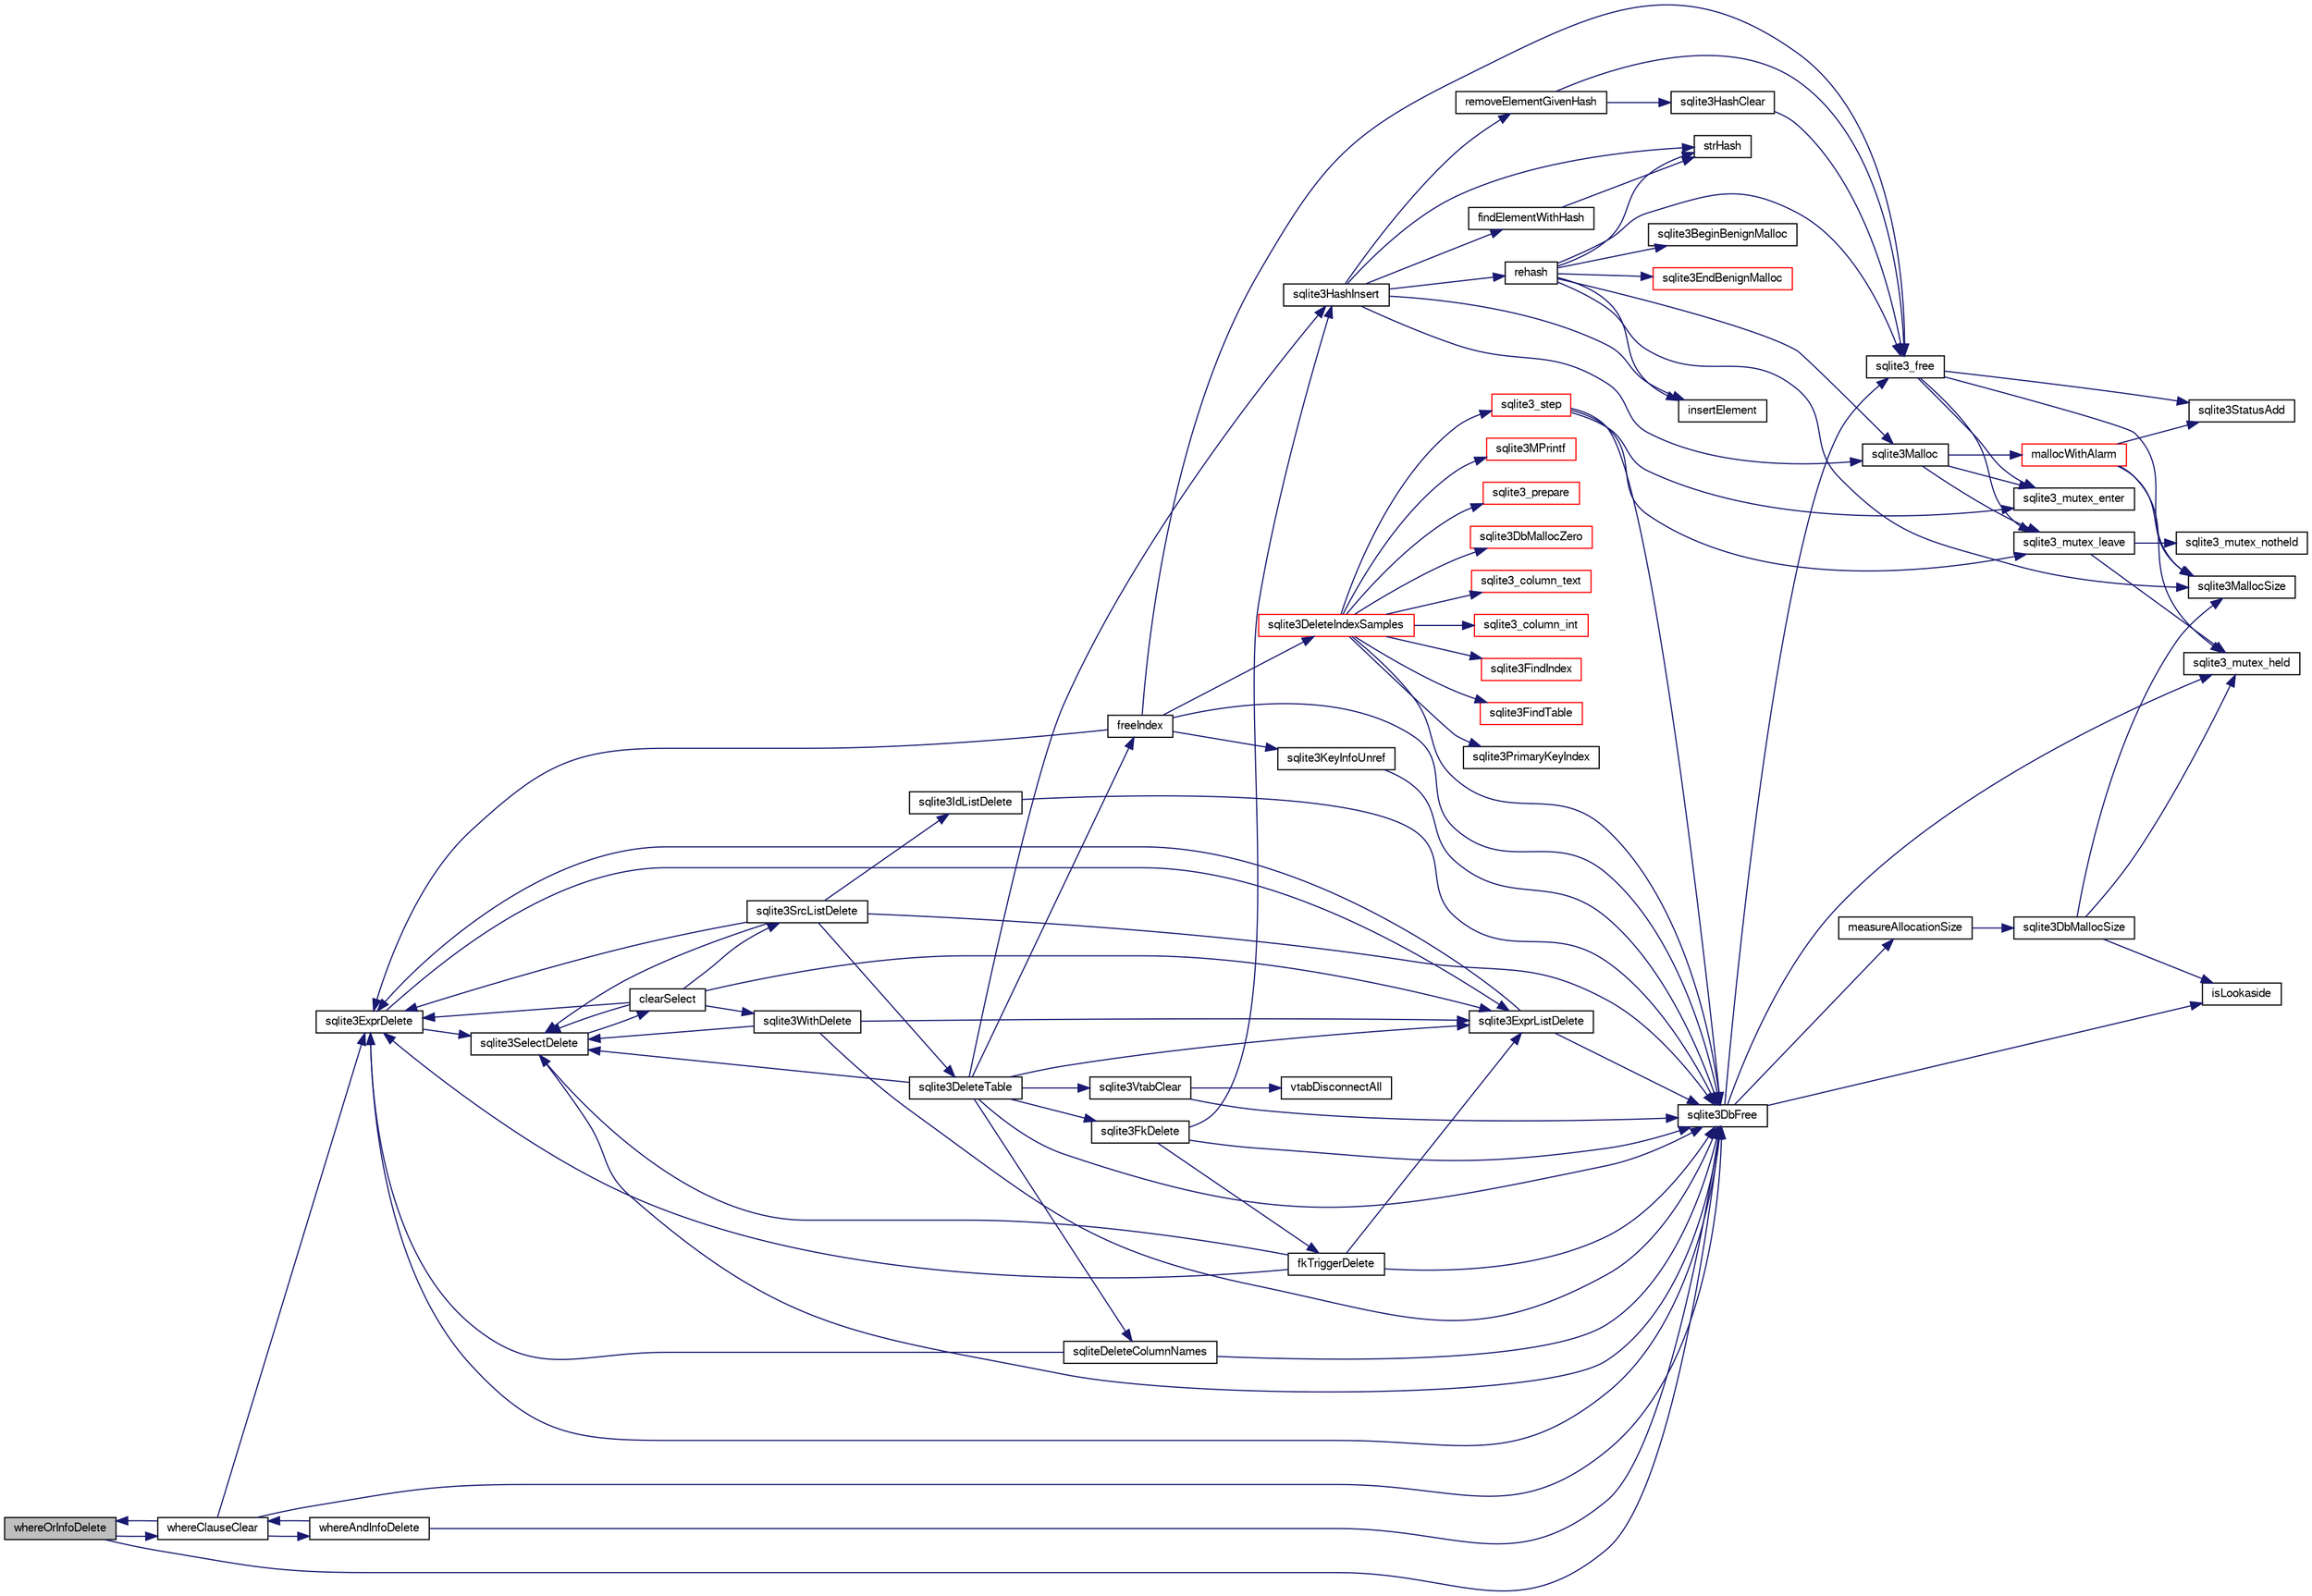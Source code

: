 digraph "whereOrInfoDelete"
{
  edge [fontname="FreeSans",fontsize="10",labelfontname="FreeSans",labelfontsize="10"];
  node [fontname="FreeSans",fontsize="10",shape=record];
  rankdir="LR";
  Node915155 [label="whereOrInfoDelete",height=0.2,width=0.4,color="black", fillcolor="grey75", style="filled", fontcolor="black"];
  Node915155 -> Node915156 [color="midnightblue",fontsize="10",style="solid",fontname="FreeSans"];
  Node915156 [label="whereClauseClear",height=0.2,width=0.4,color="black", fillcolor="white", style="filled",URL="$sqlite3_8c.html#ab3f2c30e5f80a4735c7bfcfe0b91eaa7"];
  Node915156 -> Node915157 [color="midnightblue",fontsize="10",style="solid",fontname="FreeSans"];
  Node915157 [label="sqlite3ExprDelete",height=0.2,width=0.4,color="black", fillcolor="white", style="filled",URL="$sqlite3_8c.html#ae4e21ab5918e0428fbaa9e615dceb309"];
  Node915157 -> Node915158 [color="midnightblue",fontsize="10",style="solid",fontname="FreeSans"];
  Node915158 [label="sqlite3DbFree",height=0.2,width=0.4,color="black", fillcolor="white", style="filled",URL="$sqlite3_8c.html#ac70ab821a6607b4a1b909582dc37a069"];
  Node915158 -> Node915159 [color="midnightblue",fontsize="10",style="solid",fontname="FreeSans"];
  Node915159 [label="sqlite3_mutex_held",height=0.2,width=0.4,color="black", fillcolor="white", style="filled",URL="$sqlite3_8c.html#acf77da68932b6bc163c5e68547ecc3e7"];
  Node915158 -> Node915160 [color="midnightblue",fontsize="10",style="solid",fontname="FreeSans"];
  Node915160 [label="measureAllocationSize",height=0.2,width=0.4,color="black", fillcolor="white", style="filled",URL="$sqlite3_8c.html#a45731e644a22fdb756e2b6337224217a"];
  Node915160 -> Node915161 [color="midnightblue",fontsize="10",style="solid",fontname="FreeSans"];
  Node915161 [label="sqlite3DbMallocSize",height=0.2,width=0.4,color="black", fillcolor="white", style="filled",URL="$sqlite3_8c.html#aa397e5a8a03495203a0767abf0a71f86"];
  Node915161 -> Node915162 [color="midnightblue",fontsize="10",style="solid",fontname="FreeSans"];
  Node915162 [label="sqlite3MallocSize",height=0.2,width=0.4,color="black", fillcolor="white", style="filled",URL="$sqlite3_8c.html#acf5d2a5f35270bafb050bd2def576955"];
  Node915161 -> Node915159 [color="midnightblue",fontsize="10",style="solid",fontname="FreeSans"];
  Node915161 -> Node915163 [color="midnightblue",fontsize="10",style="solid",fontname="FreeSans"];
  Node915163 [label="isLookaside",height=0.2,width=0.4,color="black", fillcolor="white", style="filled",URL="$sqlite3_8c.html#a770fa05ff9717b75e16f4d968a77b897"];
  Node915158 -> Node915163 [color="midnightblue",fontsize="10",style="solid",fontname="FreeSans"];
  Node915158 -> Node915164 [color="midnightblue",fontsize="10",style="solid",fontname="FreeSans"];
  Node915164 [label="sqlite3_free",height=0.2,width=0.4,color="black", fillcolor="white", style="filled",URL="$sqlite3_8c.html#a6552349e36a8a691af5487999ab09519"];
  Node915164 -> Node915165 [color="midnightblue",fontsize="10",style="solid",fontname="FreeSans"];
  Node915165 [label="sqlite3_mutex_enter",height=0.2,width=0.4,color="black", fillcolor="white", style="filled",URL="$sqlite3_8c.html#a1c12cde690bd89f104de5cbad12a6bf5"];
  Node915164 -> Node915166 [color="midnightblue",fontsize="10",style="solid",fontname="FreeSans"];
  Node915166 [label="sqlite3StatusAdd",height=0.2,width=0.4,color="black", fillcolor="white", style="filled",URL="$sqlite3_8c.html#afa029f93586aeab4cc85360905dae9cd"];
  Node915164 -> Node915162 [color="midnightblue",fontsize="10",style="solid",fontname="FreeSans"];
  Node915164 -> Node915167 [color="midnightblue",fontsize="10",style="solid",fontname="FreeSans"];
  Node915167 [label="sqlite3_mutex_leave",height=0.2,width=0.4,color="black", fillcolor="white", style="filled",URL="$sqlite3_8c.html#a5838d235601dbd3c1fa993555c6bcc93"];
  Node915167 -> Node915159 [color="midnightblue",fontsize="10",style="solid",fontname="FreeSans"];
  Node915167 -> Node915168 [color="midnightblue",fontsize="10",style="solid",fontname="FreeSans"];
  Node915168 [label="sqlite3_mutex_notheld",height=0.2,width=0.4,color="black", fillcolor="white", style="filled",URL="$sqlite3_8c.html#a83967c837c1c000d3b5adcfaa688f5dc"];
  Node915157 -> Node915169 [color="midnightblue",fontsize="10",style="solid",fontname="FreeSans"];
  Node915169 [label="sqlite3SelectDelete",height=0.2,width=0.4,color="black", fillcolor="white", style="filled",URL="$sqlite3_8c.html#a0f56959f0acac85496744f0d068854a0"];
  Node915169 -> Node915170 [color="midnightblue",fontsize="10",style="solid",fontname="FreeSans"];
  Node915170 [label="clearSelect",height=0.2,width=0.4,color="black", fillcolor="white", style="filled",URL="$sqlite3_8c.html#ac083bac4f2f02c26aa02fc24ca8c2dd9"];
  Node915170 -> Node915171 [color="midnightblue",fontsize="10",style="solid",fontname="FreeSans"];
  Node915171 [label="sqlite3ExprListDelete",height=0.2,width=0.4,color="black", fillcolor="white", style="filled",URL="$sqlite3_8c.html#ae9cd46eac81e86a04ed8c09b99fc3c10"];
  Node915171 -> Node915157 [color="midnightblue",fontsize="10",style="solid",fontname="FreeSans"];
  Node915171 -> Node915158 [color="midnightblue",fontsize="10",style="solid",fontname="FreeSans"];
  Node915170 -> Node915172 [color="midnightblue",fontsize="10",style="solid",fontname="FreeSans"];
  Node915172 [label="sqlite3SrcListDelete",height=0.2,width=0.4,color="black", fillcolor="white", style="filled",URL="$sqlite3_8c.html#acc250a3e5e7fd8889a16a9f28e3e7312"];
  Node915172 -> Node915158 [color="midnightblue",fontsize="10",style="solid",fontname="FreeSans"];
  Node915172 -> Node915173 [color="midnightblue",fontsize="10",style="solid",fontname="FreeSans"];
  Node915173 [label="sqlite3DeleteTable",height=0.2,width=0.4,color="black", fillcolor="white", style="filled",URL="$sqlite3_8c.html#a7fd3d507375a381a3807f92735318973"];
  Node915173 -> Node915174 [color="midnightblue",fontsize="10",style="solid",fontname="FreeSans"];
  Node915174 [label="sqlite3HashInsert",height=0.2,width=0.4,color="black", fillcolor="white", style="filled",URL="$sqlite3_8c.html#aebbc6c13b3c139d5f3463938f441da3d"];
  Node915174 -> Node915175 [color="midnightblue",fontsize="10",style="solid",fontname="FreeSans"];
  Node915175 [label="findElementWithHash",height=0.2,width=0.4,color="black", fillcolor="white", style="filled",URL="$sqlite3_8c.html#a75c0f574fa5d51702434c6e980d57d7f"];
  Node915175 -> Node915176 [color="midnightblue",fontsize="10",style="solid",fontname="FreeSans"];
  Node915176 [label="strHash",height=0.2,width=0.4,color="black", fillcolor="white", style="filled",URL="$sqlite3_8c.html#ad7193605dadc27cf291d54e15bdd011d"];
  Node915174 -> Node915177 [color="midnightblue",fontsize="10",style="solid",fontname="FreeSans"];
  Node915177 [label="removeElementGivenHash",height=0.2,width=0.4,color="black", fillcolor="white", style="filled",URL="$sqlite3_8c.html#a97ff4ac3846af0f8caf5426adfa2808a"];
  Node915177 -> Node915164 [color="midnightblue",fontsize="10",style="solid",fontname="FreeSans"];
  Node915177 -> Node915178 [color="midnightblue",fontsize="10",style="solid",fontname="FreeSans"];
  Node915178 [label="sqlite3HashClear",height=0.2,width=0.4,color="black", fillcolor="white", style="filled",URL="$sqlite3_8c.html#acc7a2dfa6603c59af14b3792fe463c73"];
  Node915178 -> Node915164 [color="midnightblue",fontsize="10",style="solid",fontname="FreeSans"];
  Node915174 -> Node915179 [color="midnightblue",fontsize="10",style="solid",fontname="FreeSans"];
  Node915179 [label="sqlite3Malloc",height=0.2,width=0.4,color="black", fillcolor="white", style="filled",URL="$sqlite3_8c.html#a361a2eaa846b1885f123abe46f5d8b2b"];
  Node915179 -> Node915165 [color="midnightblue",fontsize="10",style="solid",fontname="FreeSans"];
  Node915179 -> Node915180 [color="midnightblue",fontsize="10",style="solid",fontname="FreeSans"];
  Node915180 [label="mallocWithAlarm",height=0.2,width=0.4,color="red", fillcolor="white", style="filled",URL="$sqlite3_8c.html#ab070d5cf8e48ec8a6a43cf025d48598b"];
  Node915180 -> Node915159 [color="midnightblue",fontsize="10",style="solid",fontname="FreeSans"];
  Node915180 -> Node915162 [color="midnightblue",fontsize="10",style="solid",fontname="FreeSans"];
  Node915180 -> Node915166 [color="midnightblue",fontsize="10",style="solid",fontname="FreeSans"];
  Node915179 -> Node915167 [color="midnightblue",fontsize="10",style="solid",fontname="FreeSans"];
  Node915174 -> Node915184 [color="midnightblue",fontsize="10",style="solid",fontname="FreeSans"];
  Node915184 [label="rehash",height=0.2,width=0.4,color="black", fillcolor="white", style="filled",URL="$sqlite3_8c.html#a4851529638f6c7af16239ee6e2dcc628"];
  Node915184 -> Node915185 [color="midnightblue",fontsize="10",style="solid",fontname="FreeSans"];
  Node915185 [label="sqlite3BeginBenignMalloc",height=0.2,width=0.4,color="black", fillcolor="white", style="filled",URL="$sqlite3_8c.html#a3344c0e2b1b6df701a1cb326602fac14"];
  Node915184 -> Node915179 [color="midnightblue",fontsize="10",style="solid",fontname="FreeSans"];
  Node915184 -> Node915186 [color="midnightblue",fontsize="10",style="solid",fontname="FreeSans"];
  Node915186 [label="sqlite3EndBenignMalloc",height=0.2,width=0.4,color="red", fillcolor="white", style="filled",URL="$sqlite3_8c.html#a4582127cc64d483dc66c7acf9d8d8fbb"];
  Node915184 -> Node915164 [color="midnightblue",fontsize="10",style="solid",fontname="FreeSans"];
  Node915184 -> Node915162 [color="midnightblue",fontsize="10",style="solid",fontname="FreeSans"];
  Node915184 -> Node915176 [color="midnightblue",fontsize="10",style="solid",fontname="FreeSans"];
  Node915184 -> Node915451 [color="midnightblue",fontsize="10",style="solid",fontname="FreeSans"];
  Node915451 [label="insertElement",height=0.2,width=0.4,color="black", fillcolor="white", style="filled",URL="$sqlite3_8c.html#a011f717fc5c46f03d78bf81b6714e0ee"];
  Node915174 -> Node915176 [color="midnightblue",fontsize="10",style="solid",fontname="FreeSans"];
  Node915174 -> Node915451 [color="midnightblue",fontsize="10",style="solid",fontname="FreeSans"];
  Node915173 -> Node915452 [color="midnightblue",fontsize="10",style="solid",fontname="FreeSans"];
  Node915452 [label="freeIndex",height=0.2,width=0.4,color="black", fillcolor="white", style="filled",URL="$sqlite3_8c.html#a00907c99c18d5bcb9d0b38c077146c31"];
  Node915452 -> Node915453 [color="midnightblue",fontsize="10",style="solid",fontname="FreeSans"];
  Node915453 [label="sqlite3DeleteIndexSamples",height=0.2,width=0.4,color="red", fillcolor="white", style="filled",URL="$sqlite3_8c.html#aaeda0302fbf61397ec009f65bed047ef"];
  Node915453 -> Node915158 [color="midnightblue",fontsize="10",style="solid",fontname="FreeSans"];
  Node915453 -> Node915454 [color="midnightblue",fontsize="10",style="solid",fontname="FreeSans"];
  Node915454 [label="sqlite3FindIndex",height=0.2,width=0.4,color="red", fillcolor="white", style="filled",URL="$sqlite3_8c.html#a79fb99db8d0f914bb72dd374ae088512"];
  Node915453 -> Node915456 [color="midnightblue",fontsize="10",style="solid",fontname="FreeSans"];
  Node915456 [label="sqlite3FindTable",height=0.2,width=0.4,color="red", fillcolor="white", style="filled",URL="$sqlite3_8c.html#afa51dbee6173bf3a8a3df76b07cea789"];
  Node915453 -> Node915457 [color="midnightblue",fontsize="10",style="solid",fontname="FreeSans"];
  Node915457 [label="sqlite3PrimaryKeyIndex",height=0.2,width=0.4,color="black", fillcolor="white", style="filled",URL="$sqlite3_8c.html#af6edde3fbbd22a22b86ad32677fad95b"];
  Node915453 -> Node915432 [color="midnightblue",fontsize="10",style="solid",fontname="FreeSans"];
  Node915432 [label="sqlite3MPrintf",height=0.2,width=0.4,color="red", fillcolor="white", style="filled",URL="$sqlite3_8c.html#a208ef0df84e9778778804a19af03efea"];
  Node915453 -> Node915458 [color="midnightblue",fontsize="10",style="solid",fontname="FreeSans"];
  Node915458 [label="sqlite3_prepare",height=0.2,width=0.4,color="red", fillcolor="white", style="filled",URL="$sqlite3_8c.html#a8c39e7b9dbeff01f0a399b46d4b29f1c"];
  Node915453 -> Node915837 [color="midnightblue",fontsize="10",style="solid",fontname="FreeSans"];
  Node915837 [label="sqlite3_step",height=0.2,width=0.4,color="red", fillcolor="white", style="filled",URL="$sqlite3_8c.html#ac1e491ce36b7471eb28387f7d3c74334"];
  Node915837 -> Node915165 [color="midnightblue",fontsize="10",style="solid",fontname="FreeSans"];
  Node915837 -> Node915158 [color="midnightblue",fontsize="10",style="solid",fontname="FreeSans"];
  Node915837 -> Node915167 [color="midnightblue",fontsize="10",style="solid",fontname="FreeSans"];
  Node915453 -> Node916012 [color="midnightblue",fontsize="10",style="solid",fontname="FreeSans"];
  Node916012 [label="sqlite3_column_text",height=0.2,width=0.4,color="red", fillcolor="white", style="filled",URL="$sqlite3_8c.html#aee36f5eaf67b425ddf6f9b7a2004d018"];
  Node915453 -> Node916104 [color="midnightblue",fontsize="10",style="solid",fontname="FreeSans"];
  Node916104 [label="sqlite3_column_int",height=0.2,width=0.4,color="red", fillcolor="white", style="filled",URL="$sqlite3_8c.html#a6bd16f5b3266f473e37e8e3d4ebb4290"];
  Node915453 -> Node915382 [color="midnightblue",fontsize="10",style="solid",fontname="FreeSans"];
  Node915382 [label="sqlite3DbMallocZero",height=0.2,width=0.4,color="red", fillcolor="white", style="filled",URL="$sqlite3_8c.html#a49cfebac9d6067a03442c92af73f33e4"];
  Node915452 -> Node915496 [color="midnightblue",fontsize="10",style="solid",fontname="FreeSans"];
  Node915496 [label="sqlite3KeyInfoUnref",height=0.2,width=0.4,color="black", fillcolor="white", style="filled",URL="$sqlite3_8c.html#ac94cc1874ab0865db1dbbefd3886ba4a"];
  Node915496 -> Node915158 [color="midnightblue",fontsize="10",style="solid",fontname="FreeSans"];
  Node915452 -> Node915157 [color="midnightblue",fontsize="10",style="solid",fontname="FreeSans"];
  Node915452 -> Node915158 [color="midnightblue",fontsize="10",style="solid",fontname="FreeSans"];
  Node915452 -> Node915164 [color="midnightblue",fontsize="10",style="solid",fontname="FreeSans"];
  Node915173 -> Node916107 [color="midnightblue",fontsize="10",style="solid",fontname="FreeSans"];
  Node916107 [label="sqlite3FkDelete",height=0.2,width=0.4,color="black", fillcolor="white", style="filled",URL="$sqlite3_8c.html#a59a33da6c4e11d3f99b15eafdc01f013"];
  Node916107 -> Node915174 [color="midnightblue",fontsize="10",style="solid",fontname="FreeSans"];
  Node916107 -> Node916108 [color="midnightblue",fontsize="10",style="solid",fontname="FreeSans"];
  Node916108 [label="fkTriggerDelete",height=0.2,width=0.4,color="black", fillcolor="white", style="filled",URL="$sqlite3_8c.html#a45e39c07b1ac453fc3ee0d8779da2cc1"];
  Node916108 -> Node915157 [color="midnightblue",fontsize="10",style="solid",fontname="FreeSans"];
  Node916108 -> Node915171 [color="midnightblue",fontsize="10",style="solid",fontname="FreeSans"];
  Node916108 -> Node915169 [color="midnightblue",fontsize="10",style="solid",fontname="FreeSans"];
  Node916108 -> Node915158 [color="midnightblue",fontsize="10",style="solid",fontname="FreeSans"];
  Node916107 -> Node915158 [color="midnightblue",fontsize="10",style="solid",fontname="FreeSans"];
  Node915173 -> Node916109 [color="midnightblue",fontsize="10",style="solid",fontname="FreeSans"];
  Node916109 [label="sqliteDeleteColumnNames",height=0.2,width=0.4,color="black", fillcolor="white", style="filled",URL="$sqlite3_8c.html#a30fd46bd85a745b908f382e5dd74c38a"];
  Node916109 -> Node915158 [color="midnightblue",fontsize="10",style="solid",fontname="FreeSans"];
  Node916109 -> Node915157 [color="midnightblue",fontsize="10",style="solid",fontname="FreeSans"];
  Node915173 -> Node915158 [color="midnightblue",fontsize="10",style="solid",fontname="FreeSans"];
  Node915173 -> Node915169 [color="midnightblue",fontsize="10",style="solid",fontname="FreeSans"];
  Node915173 -> Node915171 [color="midnightblue",fontsize="10",style="solid",fontname="FreeSans"];
  Node915173 -> Node916110 [color="midnightblue",fontsize="10",style="solid",fontname="FreeSans"];
  Node916110 [label="sqlite3VtabClear",height=0.2,width=0.4,color="black", fillcolor="white", style="filled",URL="$sqlite3_8c.html#a0690ffd2d2e58bd4ed1ce4f1e35c1ef1"];
  Node916110 -> Node916090 [color="midnightblue",fontsize="10",style="solid",fontname="FreeSans"];
  Node916090 [label="vtabDisconnectAll",height=0.2,width=0.4,color="black", fillcolor="white", style="filled",URL="$sqlite3_8c.html#aa3d5506c2557b3e090d8409b5ee27d29"];
  Node916110 -> Node915158 [color="midnightblue",fontsize="10",style="solid",fontname="FreeSans"];
  Node915172 -> Node915169 [color="midnightblue",fontsize="10",style="solid",fontname="FreeSans"];
  Node915172 -> Node915157 [color="midnightblue",fontsize="10",style="solid",fontname="FreeSans"];
  Node915172 -> Node915487 [color="midnightblue",fontsize="10",style="solid",fontname="FreeSans"];
  Node915487 [label="sqlite3IdListDelete",height=0.2,width=0.4,color="black", fillcolor="white", style="filled",URL="$sqlite3_8c.html#a38bea53ea789e86289ca600ff6010f73"];
  Node915487 -> Node915158 [color="midnightblue",fontsize="10",style="solid",fontname="FreeSans"];
  Node915170 -> Node915157 [color="midnightblue",fontsize="10",style="solid",fontname="FreeSans"];
  Node915170 -> Node915169 [color="midnightblue",fontsize="10",style="solid",fontname="FreeSans"];
  Node915170 -> Node915486 [color="midnightblue",fontsize="10",style="solid",fontname="FreeSans"];
  Node915486 [label="sqlite3WithDelete",height=0.2,width=0.4,color="black", fillcolor="white", style="filled",URL="$sqlite3_8c.html#a17d9ea3de76b5d740b422ea9b4fe3abb"];
  Node915486 -> Node915171 [color="midnightblue",fontsize="10",style="solid",fontname="FreeSans"];
  Node915486 -> Node915169 [color="midnightblue",fontsize="10",style="solid",fontname="FreeSans"];
  Node915486 -> Node915158 [color="midnightblue",fontsize="10",style="solid",fontname="FreeSans"];
  Node915169 -> Node915158 [color="midnightblue",fontsize="10",style="solid",fontname="FreeSans"];
  Node915157 -> Node915171 [color="midnightblue",fontsize="10",style="solid",fontname="FreeSans"];
  Node915156 -> Node915155 [color="midnightblue",fontsize="10",style="solid",fontname="FreeSans"];
  Node915156 -> Node916111 [color="midnightblue",fontsize="10",style="solid",fontname="FreeSans"];
  Node916111 [label="whereAndInfoDelete",height=0.2,width=0.4,color="black", fillcolor="white", style="filled",URL="$sqlite3_8c.html#a6cfc971c2a2e285860dc9dc0e157cb85"];
  Node916111 -> Node915156 [color="midnightblue",fontsize="10",style="solid",fontname="FreeSans"];
  Node916111 -> Node915158 [color="midnightblue",fontsize="10",style="solid",fontname="FreeSans"];
  Node915156 -> Node915158 [color="midnightblue",fontsize="10",style="solid",fontname="FreeSans"];
  Node915155 -> Node915158 [color="midnightblue",fontsize="10",style="solid",fontname="FreeSans"];
}
